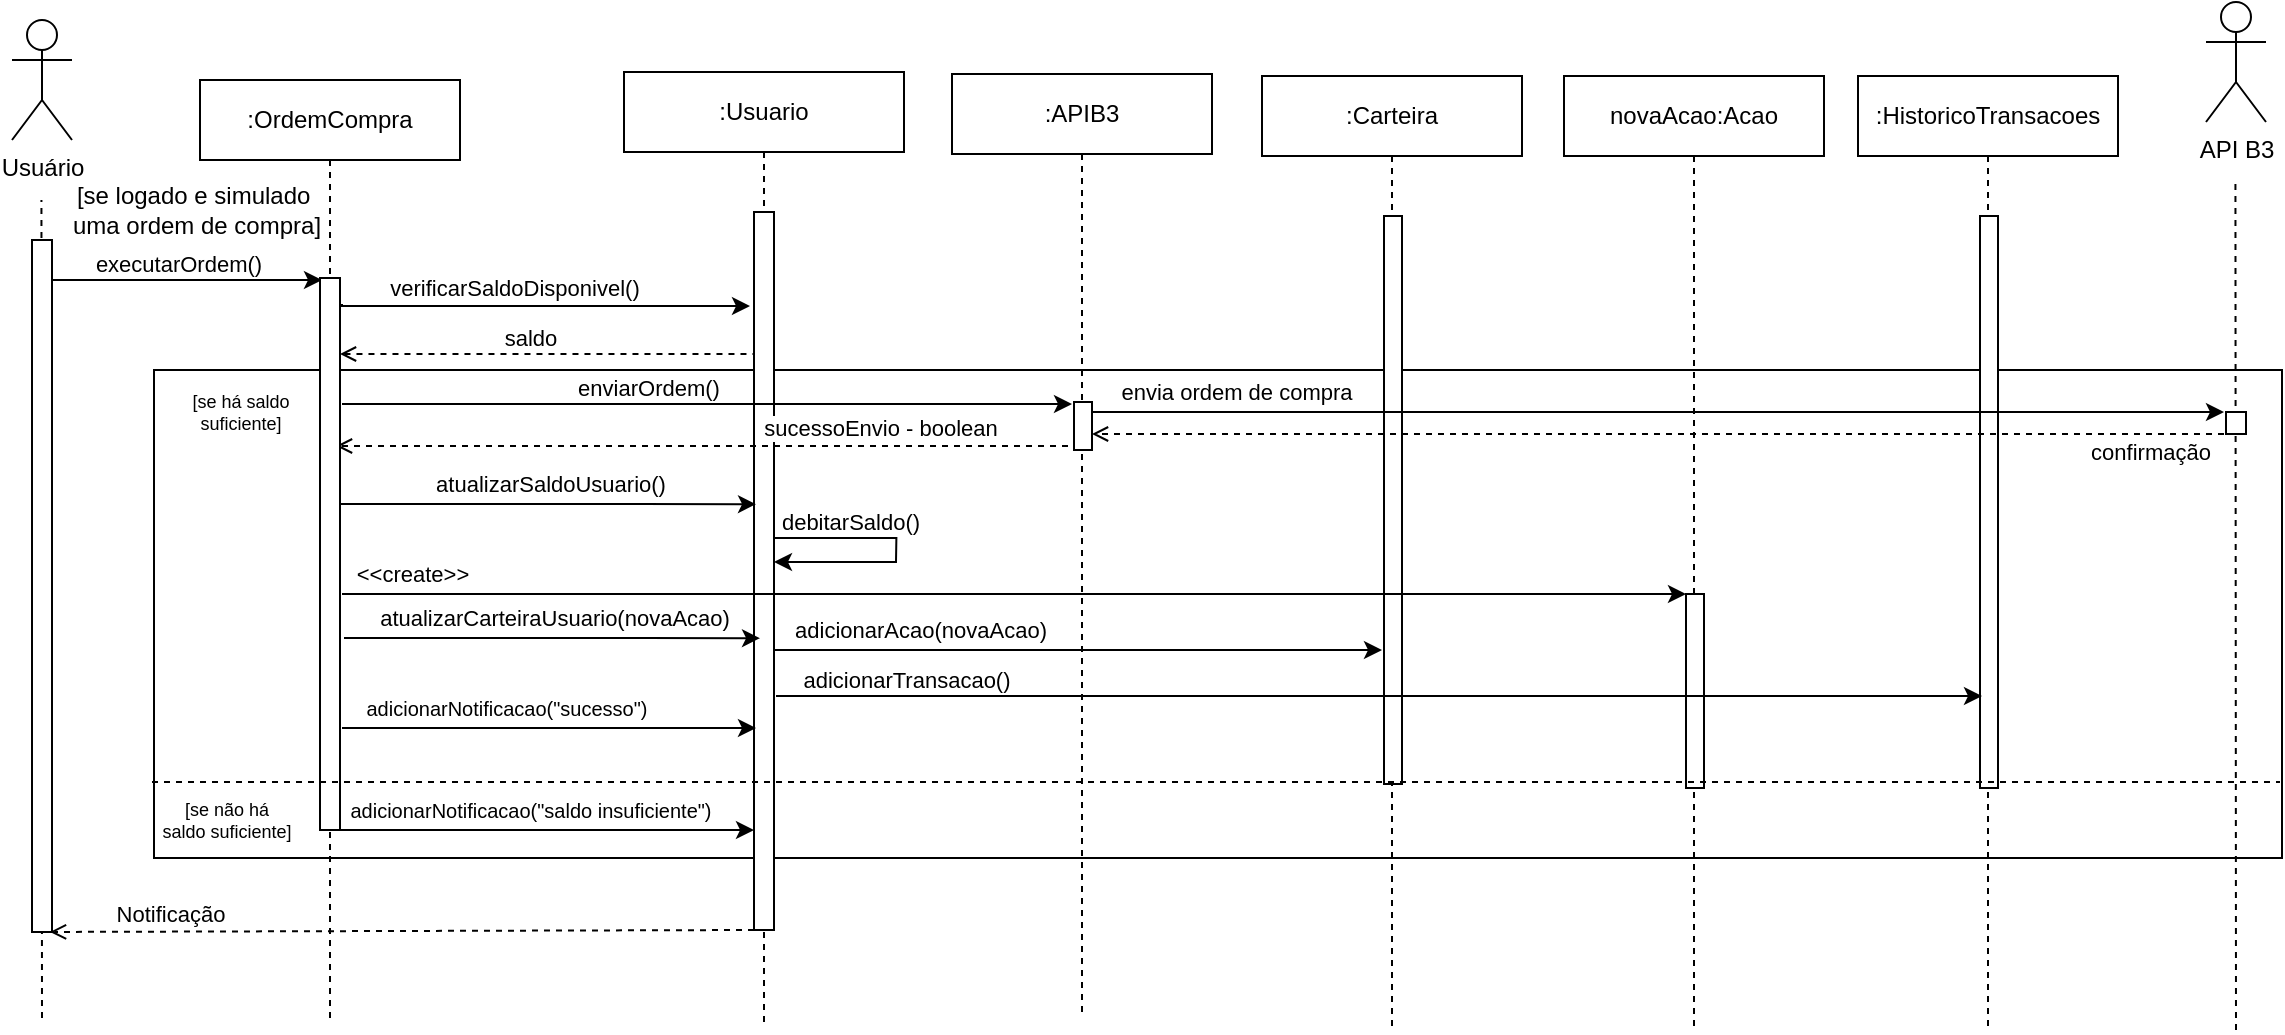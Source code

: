 <mxfile version="24.7.17">
  <diagram name="Page-1" id="2YBvvXClWsGukQMizWep">
    <mxGraphModel dx="1050" dy="629" grid="0" gridSize="10" guides="0" tooltips="1" connect="0" arrows="0" fold="1" page="1" pageScale="1" pageWidth="1100" pageHeight="850" math="0" shadow="0">
      <root>
        <mxCell id="0" />
        <mxCell id="1" parent="0" />
        <mxCell id="Zf_1WE6rsiYR1JzXS_-U-20" value="" style="rounded=0;whiteSpace=wrap;html=1;fillColor=none;" parent="1" vertex="1">
          <mxGeometry x="391" y="245" width="1064" height="244" as="geometry" />
        </mxCell>
        <mxCell id="368ryIqdzKqAlcXKy1S3-1" value="Usuário" style="shape=umlActor;verticalLabelPosition=bottom;verticalAlign=top;html=1;" parent="1" vertex="1">
          <mxGeometry x="320" y="70" width="30" height="60" as="geometry" />
        </mxCell>
        <mxCell id="368ryIqdzKqAlcXKy1S3-3" value="" style="endArrow=none;dashed=1;html=1;rounded=0;" parent="1" edge="1">
          <mxGeometry width="50" height="50" relative="1" as="geometry">
            <mxPoint x="335" y="569" as="sourcePoint" />
            <mxPoint x="334.72" y="160" as="targetPoint" />
          </mxGeometry>
        </mxCell>
        <mxCell id="368ryIqdzKqAlcXKy1S3-13" style="edgeStyle=orthogonalEdgeStyle;rounded=0;orthogonalLoop=1;jettySize=auto;html=1;curved=0;" parent="1" edge="1">
          <mxGeometry relative="1" as="geometry">
            <mxPoint x="340" y="200" as="sourcePoint" />
            <mxPoint x="475" y="200" as="targetPoint" />
            <Array as="points" />
          </mxGeometry>
        </mxCell>
        <mxCell id="368ryIqdzKqAlcXKy1S3-14" value="executarOrdem()" style="edgeLabel;html=1;align=center;verticalAlign=middle;resizable=0;points=[];" parent="368ryIqdzKqAlcXKy1S3-13" vertex="1" connectable="0">
          <mxGeometry x="-0.128" y="1" relative="1" as="geometry">
            <mxPoint x="4" y="-7" as="offset" />
          </mxGeometry>
        </mxCell>
        <mxCell id="368ryIqdzKqAlcXKy1S3-2" value="" style="html=1;points=[[0,0,0,0,5],[0,1,0,0,-5],[1,0,0,0,5],[1,1,0,0,-5]];perimeter=orthogonalPerimeter;outlineConnect=0;targetShapes=umlLifeline;portConstraint=eastwest;newEdgeStyle={&quot;curved&quot;:0,&quot;rounded&quot;:0};" parent="1" vertex="1">
          <mxGeometry x="330" y="180" width="10" height="346" as="geometry" />
        </mxCell>
        <mxCell id="368ryIqdzKqAlcXKy1S3-6" value=":Usuario" style="shape=umlLifeline;perimeter=lifelinePerimeter;whiteSpace=wrap;html=1;container=1;dropTarget=0;collapsible=0;recursiveResize=0;outlineConnect=0;portConstraint=eastwest;newEdgeStyle={&quot;curved&quot;:0,&quot;rounded&quot;:0};" parent="1" vertex="1">
          <mxGeometry x="626" y="96" width="140" height="477" as="geometry" />
        </mxCell>
        <mxCell id="368ryIqdzKqAlcXKy1S3-7" value="" style="html=1;points=[[0,0,0,0,5],[0,1,0,0,-5],[1,0,0,0,5],[1,1,0,0,-5]];perimeter=orthogonalPerimeter;outlineConnect=0;targetShapes=umlLifeline;portConstraint=eastwest;newEdgeStyle={&quot;curved&quot;:0,&quot;rounded&quot;:0};" parent="368ryIqdzKqAlcXKy1S3-6" vertex="1">
          <mxGeometry x="65" y="70" width="10" height="359" as="geometry" />
        </mxCell>
        <mxCell id="368ryIqdzKqAlcXKy1S3-11" value=":APIB3" style="shape=umlLifeline;perimeter=lifelinePerimeter;whiteSpace=wrap;html=1;container=1;dropTarget=0;collapsible=0;recursiveResize=0;outlineConnect=0;portConstraint=eastwest;newEdgeStyle={&quot;curved&quot;:0,&quot;rounded&quot;:0};" parent="1" vertex="1">
          <mxGeometry x="790" y="97" width="130" height="472" as="geometry" />
        </mxCell>
        <mxCell id="368ryIqdzKqAlcXKy1S3-12" value="" style="html=1;points=[[0,0,0,0,5],[0,1,0,0,-5],[1,0,0,0,5],[1,1,0,0,-5]];perimeter=orthogonalPerimeter;outlineConnect=0;targetShapes=umlLifeline;portConstraint=eastwest;newEdgeStyle={&quot;curved&quot;:0,&quot;rounded&quot;:0};" parent="368ryIqdzKqAlcXKy1S3-11" vertex="1">
          <mxGeometry x="61" y="164" width="9" height="24" as="geometry" />
        </mxCell>
        <mxCell id="0rn-FYZJgUnYV7M9HU_Y-5" value="" style="endArrow=open;html=1;rounded=0;dashed=1;startArrow=none;startFill=0;endFill=0;" parent="1" edge="1">
          <mxGeometry width="50" height="50" relative="1" as="geometry">
            <mxPoint x="848" y="283" as="sourcePoint" />
            <mxPoint x="482" y="283.0" as="targetPoint" />
          </mxGeometry>
        </mxCell>
        <mxCell id="0rn-FYZJgUnYV7M9HU_Y-7" value="sucessoEnvio - boolean" style="edgeLabel;html=1;align=center;verticalAlign=middle;resizable=0;points=[];" parent="0rn-FYZJgUnYV7M9HU_Y-5" vertex="1" connectable="0">
          <mxGeometry x="-0.097" y="2" relative="1" as="geometry">
            <mxPoint x="71" y="-11" as="offset" />
          </mxGeometry>
        </mxCell>
        <mxCell id="0rn-FYZJgUnYV7M9HU_Y-8" style="edgeStyle=orthogonalEdgeStyle;rounded=0;orthogonalLoop=1;jettySize=auto;html=1;curved=0;startArrow=none;startFill=0;endArrow=classic;endFill=1;" parent="1" edge="1">
          <mxGeometry relative="1" as="geometry">
            <mxPoint x="485" y="212" as="sourcePoint" />
            <mxPoint x="689" y="213" as="targetPoint" />
            <Array as="points">
              <mxPoint x="485" y="213" />
            </Array>
          </mxGeometry>
        </mxCell>
        <mxCell id="0rn-FYZJgUnYV7M9HU_Y-9" value="verificarSaldoDisponivel()" style="edgeLabel;html=1;align=center;verticalAlign=middle;resizable=0;points=[];" parent="0rn-FYZJgUnYV7M9HU_Y-8" vertex="1" connectable="0">
          <mxGeometry x="-0.386" y="-2" relative="1" as="geometry">
            <mxPoint x="24" y="-11" as="offset" />
          </mxGeometry>
        </mxCell>
        <mxCell id="0rn-FYZJgUnYV7M9HU_Y-22" value="" style="edgeStyle=none;orthogonalLoop=1;jettySize=auto;html=1;rounded=0;dashed=1;startArrow=none;startFill=0;endArrow=open;endFill=0;entryX=0.8;entryY=0.916;entryDx=0;entryDy=0;entryPerimeter=0;" parent="1" edge="1">
          <mxGeometry width="100" relative="1" as="geometry">
            <mxPoint x="691" y="525" as="sourcePoint" />
            <mxPoint x="339" y="525.976" as="targetPoint" />
            <Array as="points" />
          </mxGeometry>
        </mxCell>
        <mxCell id="0rn-FYZJgUnYV7M9HU_Y-23" value="Notificação" style="edgeLabel;html=1;align=center;verticalAlign=middle;resizable=0;points=[];" parent="0rn-FYZJgUnYV7M9HU_Y-22" vertex="1" connectable="0">
          <mxGeometry x="-0.16" y="1" relative="1" as="geometry">
            <mxPoint x="-144" y="-10" as="offset" />
          </mxGeometry>
        </mxCell>
        <mxCell id="0rn-FYZJgUnYV7M9HU_Y-24" value=":OrdemCompra" style="shape=umlLifeline;perimeter=lifelinePerimeter;whiteSpace=wrap;html=1;container=1;dropTarget=0;collapsible=0;recursiveResize=0;outlineConnect=0;portConstraint=eastwest;newEdgeStyle={&quot;curved&quot;:0,&quot;rounded&quot;:0};" parent="1" vertex="1">
          <mxGeometry x="414" y="100" width="130" height="469" as="geometry" />
        </mxCell>
        <mxCell id="0rn-FYZJgUnYV7M9HU_Y-25" value="" style="html=1;points=[[0,0,0,0,5],[0,1,0,0,-5],[1,0,0,0,5],[1,1,0,0,-5]];perimeter=orthogonalPerimeter;outlineConnect=0;targetShapes=umlLifeline;portConstraint=eastwest;newEdgeStyle={&quot;curved&quot;:0,&quot;rounded&quot;:0};" parent="0rn-FYZJgUnYV7M9HU_Y-24" vertex="1">
          <mxGeometry x="60" y="99" width="10" height="276" as="geometry" />
        </mxCell>
        <mxCell id="Dpbqh7HLzEygRbn_yJDt-1" value="" style="edgeStyle=none;orthogonalLoop=1;jettySize=auto;html=1;rounded=0;startArrow=open;startFill=0;endArrow=none;endFill=0;dashed=1;" parent="1" target="368ryIqdzKqAlcXKy1S3-7" edge="1">
          <mxGeometry width="100" relative="1" as="geometry">
            <mxPoint x="484" y="237" as="sourcePoint" />
            <mxPoint x="954.69" y="237.0" as="targetPoint" />
            <Array as="points" />
          </mxGeometry>
        </mxCell>
        <mxCell id="Dpbqh7HLzEygRbn_yJDt-3" value="saldo" style="edgeLabel;html=1;align=center;verticalAlign=middle;resizable=0;points=[];" parent="Dpbqh7HLzEygRbn_yJDt-1" vertex="1" connectable="0">
          <mxGeometry x="-0.084" y="-1" relative="1" as="geometry">
            <mxPoint y="-9" as="offset" />
          </mxGeometry>
        </mxCell>
        <mxCell id="Dpbqh7HLzEygRbn_yJDt-4" value="" style="edgeStyle=none;orthogonalLoop=1;jettySize=auto;html=1;rounded=0;" parent="1" edge="1">
          <mxGeometry width="100" relative="1" as="geometry">
            <mxPoint x="485" y="262" as="sourcePoint" />
            <mxPoint x="850" y="262" as="targetPoint" />
            <Array as="points" />
          </mxGeometry>
        </mxCell>
        <mxCell id="Dpbqh7HLzEygRbn_yJDt-5" value="enviarOrdem()" style="edgeLabel;html=1;align=center;verticalAlign=middle;resizable=0;points=[];" parent="Dpbqh7HLzEygRbn_yJDt-4" vertex="1" connectable="0">
          <mxGeometry x="-0.163" relative="1" as="geometry">
            <mxPoint y="-8" as="offset" />
          </mxGeometry>
        </mxCell>
        <mxCell id="Dpbqh7HLzEygRbn_yJDt-8" value="" style="endArrow=classic;html=1;rounded=0;entryX=0.2;entryY=0.518;entryDx=0;entryDy=0;entryPerimeter=0;" parent="1" edge="1">
          <mxGeometry width="50" height="50" relative="1" as="geometry">
            <mxPoint x="484" y="312" as="sourcePoint" />
            <mxPoint x="692.0" y="312.09" as="targetPoint" />
            <Array as="points">
              <mxPoint x="635" y="312" />
            </Array>
          </mxGeometry>
        </mxCell>
        <mxCell id="Dpbqh7HLzEygRbn_yJDt-9" value="atualizarSaldoUsuario()" style="edgeLabel;html=1;align=center;verticalAlign=middle;resizable=0;points=[];" parent="Dpbqh7HLzEygRbn_yJDt-8" vertex="1" connectable="0">
          <mxGeometry x="0.391" y="2" relative="1" as="geometry">
            <mxPoint x="-40" y="-8" as="offset" />
          </mxGeometry>
        </mxCell>
        <mxCell id="Dpbqh7HLzEygRbn_yJDt-10" value="" style="endArrow=classic;html=1;rounded=0;" parent="1" edge="1">
          <mxGeometry width="50" height="50" relative="1" as="geometry">
            <mxPoint x="701" y="329" as="sourcePoint" />
            <mxPoint x="701" y="341" as="targetPoint" />
            <Array as="points">
              <mxPoint x="762.19" y="329" />
              <mxPoint x="762" y="341" />
              <mxPoint x="730" y="341" />
            </Array>
          </mxGeometry>
        </mxCell>
        <mxCell id="Dpbqh7HLzEygRbn_yJDt-11" value="debitarSaldo()" style="edgeLabel;html=1;align=center;verticalAlign=middle;resizable=0;points=[];" parent="Dpbqh7HLzEygRbn_yJDt-10" vertex="1" connectable="0">
          <mxGeometry x="-0.039" y="2" relative="1" as="geometry">
            <mxPoint x="-25" y="-12" as="offset" />
          </mxGeometry>
        </mxCell>
        <mxCell id="Dpbqh7HLzEygRbn_yJDt-12" value="" style="endArrow=classic;html=1;rounded=0;entryX=0.2;entryY=0.518;entryDx=0;entryDy=0;entryPerimeter=0;" parent="1" edge="1">
          <mxGeometry width="50" height="50" relative="1" as="geometry">
            <mxPoint x="486" y="379" as="sourcePoint" />
            <mxPoint x="694.0" y="379.09" as="targetPoint" />
            <Array as="points">
              <mxPoint x="637" y="379" />
            </Array>
          </mxGeometry>
        </mxCell>
        <mxCell id="Dpbqh7HLzEygRbn_yJDt-13" value="atualizarCarteiraUsuario(novaAcao)" style="edgeLabel;html=1;align=center;verticalAlign=middle;resizable=0;points=[];" parent="Dpbqh7HLzEygRbn_yJDt-12" vertex="1" connectable="0">
          <mxGeometry x="0.391" y="2" relative="1" as="geometry">
            <mxPoint x="-40" y="-8" as="offset" />
          </mxGeometry>
        </mxCell>
        <mxCell id="Dpbqh7HLzEygRbn_yJDt-14" value=":Carteira" style="shape=umlLifeline;perimeter=lifelinePerimeter;whiteSpace=wrap;html=1;container=1;dropTarget=0;collapsible=0;recursiveResize=0;outlineConnect=0;portConstraint=eastwest;newEdgeStyle={&quot;curved&quot;:0,&quot;rounded&quot;:0};" parent="1" vertex="1">
          <mxGeometry x="945" y="98" width="130" height="478" as="geometry" />
        </mxCell>
        <mxCell id="Dpbqh7HLzEygRbn_yJDt-15" value="" style="html=1;points=[[0,0,0,0,5],[0,1,0,0,-5],[1,0,0,0,5],[1,1,0,0,-5]];perimeter=orthogonalPerimeter;outlineConnect=0;targetShapes=umlLifeline;portConstraint=eastwest;newEdgeStyle={&quot;curved&quot;:0,&quot;rounded&quot;:0};" parent="Dpbqh7HLzEygRbn_yJDt-14" vertex="1">
          <mxGeometry x="61" y="70" width="9" height="284" as="geometry" />
        </mxCell>
        <mxCell id="Dpbqh7HLzEygRbn_yJDt-16" value="novaAcao:Acao" style="shape=umlLifeline;perimeter=lifelinePerimeter;whiteSpace=wrap;html=1;container=1;dropTarget=0;collapsible=0;recursiveResize=0;outlineConnect=0;portConstraint=eastwest;newEdgeStyle={&quot;curved&quot;:0,&quot;rounded&quot;:0};" parent="1" vertex="1">
          <mxGeometry x="1096" y="98" width="130" height="478" as="geometry" />
        </mxCell>
        <mxCell id="Dpbqh7HLzEygRbn_yJDt-17" value="" style="html=1;points=[[0,0,0,0,5],[0,1,0,0,-5],[1,0,0,0,5],[1,1,0,0,-5]];perimeter=orthogonalPerimeter;outlineConnect=0;targetShapes=umlLifeline;portConstraint=eastwest;newEdgeStyle={&quot;curved&quot;:0,&quot;rounded&quot;:0};" parent="Dpbqh7HLzEygRbn_yJDt-16" vertex="1">
          <mxGeometry x="61" y="259" width="9" height="97" as="geometry" />
        </mxCell>
        <mxCell id="Dpbqh7HLzEygRbn_yJDt-18" value="" style="endArrow=classic;html=1;rounded=0;" parent="1" edge="1">
          <mxGeometry width="50" height="50" relative="1" as="geometry">
            <mxPoint x="485" y="357" as="sourcePoint" />
            <mxPoint x="1157" y="357" as="targetPoint" />
          </mxGeometry>
        </mxCell>
        <mxCell id="Dpbqh7HLzEygRbn_yJDt-19" value="&amp;lt;&amp;lt;create&amp;gt;&amp;gt;" style="edgeLabel;html=1;align=center;verticalAlign=middle;resizable=0;points=[];" parent="Dpbqh7HLzEygRbn_yJDt-18" vertex="1" connectable="0">
          <mxGeometry x="-0.125" y="1" relative="1" as="geometry">
            <mxPoint x="-259" y="-9" as="offset" />
          </mxGeometry>
        </mxCell>
        <mxCell id="Dpbqh7HLzEygRbn_yJDt-20" value="" style="endArrow=classic;html=1;rounded=0;" parent="1" edge="1">
          <mxGeometry width="50" height="50" relative="1" as="geometry">
            <mxPoint x="701" y="385" as="sourcePoint" />
            <mxPoint x="1005" y="385" as="targetPoint" />
          </mxGeometry>
        </mxCell>
        <mxCell id="Dpbqh7HLzEygRbn_yJDt-21" value="adicionarAcao(novaAcao)" style="edgeLabel;html=1;align=center;verticalAlign=middle;resizable=0;points=[];" parent="Dpbqh7HLzEygRbn_yJDt-20" vertex="1" connectable="0">
          <mxGeometry x="0.326" y="-1" relative="1" as="geometry">
            <mxPoint x="-129" y="-11" as="offset" />
          </mxGeometry>
        </mxCell>
        <mxCell id="Dpbqh7HLzEygRbn_yJDt-22" value=":HistoricoTransacoes" style="shape=umlLifeline;perimeter=lifelinePerimeter;whiteSpace=wrap;html=1;container=1;dropTarget=0;collapsible=0;recursiveResize=0;outlineConnect=0;portConstraint=eastwest;newEdgeStyle={&quot;curved&quot;:0,&quot;rounded&quot;:0};" parent="1" vertex="1">
          <mxGeometry x="1243" y="98" width="130" height="478" as="geometry" />
        </mxCell>
        <mxCell id="Dpbqh7HLzEygRbn_yJDt-23" value="" style="html=1;points=[[0,0,0,0,5],[0,1,0,0,-5],[1,0,0,0,5],[1,1,0,0,-5]];perimeter=orthogonalPerimeter;outlineConnect=0;targetShapes=umlLifeline;portConstraint=eastwest;newEdgeStyle={&quot;curved&quot;:0,&quot;rounded&quot;:0};" parent="Dpbqh7HLzEygRbn_yJDt-22" vertex="1">
          <mxGeometry x="61" y="70" width="9" height="286" as="geometry" />
        </mxCell>
        <mxCell id="Dpbqh7HLzEygRbn_yJDt-24" value="" style="endArrow=classic;html=1;rounded=0;" parent="1" edge="1">
          <mxGeometry width="50" height="50" relative="1" as="geometry">
            <mxPoint x="702" y="408" as="sourcePoint" />
            <mxPoint x="1305" y="408" as="targetPoint" />
          </mxGeometry>
        </mxCell>
        <mxCell id="Dpbqh7HLzEygRbn_yJDt-25" value="adicionarTransacao()" style="edgeLabel;html=1;align=center;verticalAlign=middle;resizable=0;points=[];" parent="Dpbqh7HLzEygRbn_yJDt-24" vertex="1" connectable="0">
          <mxGeometry x="-0.23" y="-1" relative="1" as="geometry">
            <mxPoint x="-167" y="-9" as="offset" />
          </mxGeometry>
        </mxCell>
        <mxCell id="Dpbqh7HLzEygRbn_yJDt-26" value="" style="endArrow=classic;html=1;rounded=0;" parent="1" edge="1">
          <mxGeometry width="50" height="50" relative="1" as="geometry">
            <mxPoint x="485" y="424" as="sourcePoint" />
            <mxPoint x="692" y="424" as="targetPoint" />
          </mxGeometry>
        </mxCell>
        <mxCell id="Dpbqh7HLzEygRbn_yJDt-27" value="adicionarNotificacao(&quot;sucesso&quot;)" style="edgeLabel;html=1;align=center;verticalAlign=middle;resizable=0;points=[];fontSize=10;" parent="Dpbqh7HLzEygRbn_yJDt-26" vertex="1" connectable="0">
          <mxGeometry x="0.329" y="-2" relative="1" as="geometry">
            <mxPoint x="-56" y="-12" as="offset" />
          </mxGeometry>
        </mxCell>
        <mxCell id="Zf_1WE6rsiYR1JzXS_-U-5" value="API B3" style="shape=umlActor;verticalLabelPosition=bottom;verticalAlign=top;html=1;" parent="1" vertex="1">
          <mxGeometry x="1417" y="61" width="30" height="60" as="geometry" />
        </mxCell>
        <mxCell id="Zf_1WE6rsiYR1JzXS_-U-6" value="" style="endArrow=none;dashed=1;html=1;rounded=0;" parent="1" edge="1">
          <mxGeometry width="50" height="50" relative="1" as="geometry">
            <mxPoint x="1432" y="575" as="sourcePoint" />
            <mxPoint x="1431.72" y="151" as="targetPoint" />
          </mxGeometry>
        </mxCell>
        <mxCell id="Zf_1WE6rsiYR1JzXS_-U-7" value="" style="html=1;points=[[0,0,0,0,5],[0,1,0,0,-5],[1,0,0,0,5],[1,1,0,0,-5]];perimeter=orthogonalPerimeter;outlineConnect=0;targetShapes=umlLifeline;portConstraint=eastwest;newEdgeStyle={&quot;curved&quot;:0,&quot;rounded&quot;:0};" parent="1" vertex="1">
          <mxGeometry x="1427" y="266" width="10" height="11" as="geometry" />
        </mxCell>
        <mxCell id="Zf_1WE6rsiYR1JzXS_-U-8" value="" style="edgeStyle=none;orthogonalLoop=1;jettySize=auto;html=1;rounded=0;" parent="1" edge="1">
          <mxGeometry width="100" relative="1" as="geometry">
            <mxPoint x="860" y="266" as="sourcePoint" />
            <mxPoint x="1426" y="266" as="targetPoint" />
            <Array as="points" />
          </mxGeometry>
        </mxCell>
        <mxCell id="Zf_1WE6rsiYR1JzXS_-U-9" value="envia ordem de compra" style="edgeLabel;html=1;align=center;verticalAlign=middle;resizable=0;points=[];" parent="Zf_1WE6rsiYR1JzXS_-U-8" vertex="1" connectable="0">
          <mxGeometry x="-0.163" relative="1" as="geometry">
            <mxPoint x="-165" y="-10" as="offset" />
          </mxGeometry>
        </mxCell>
        <mxCell id="Zf_1WE6rsiYR1JzXS_-U-10" value="" style="endArrow=open;html=1;rounded=0;dashed=1;startArrow=none;startFill=0;endFill=0;" parent="1" target="368ryIqdzKqAlcXKy1S3-12" edge="1">
          <mxGeometry width="50" height="50" relative="1" as="geometry">
            <mxPoint x="1426" y="277" as="sourcePoint" />
            <mxPoint x="1060" y="277.0" as="targetPoint" />
          </mxGeometry>
        </mxCell>
        <mxCell id="Zf_1WE6rsiYR1JzXS_-U-11" value="confirmação" style="edgeLabel;html=1;align=center;verticalAlign=middle;resizable=0;points=[];" parent="Zf_1WE6rsiYR1JzXS_-U-10" vertex="1" connectable="0">
          <mxGeometry x="-0.097" y="2" relative="1" as="geometry">
            <mxPoint x="218" y="7" as="offset" />
          </mxGeometry>
        </mxCell>
        <mxCell id="Zf_1WE6rsiYR1JzXS_-U-12" value="[se há saldo&lt;div&gt;suficiente]&lt;/div&gt;" style="text;html=1;align=center;verticalAlign=middle;resizable=0;points=[];autosize=1;strokeColor=none;fillColor=none;fontSize=9;" parent="1" vertex="1">
          <mxGeometry x="400" y="249" width="67" height="34" as="geometry" />
        </mxCell>
        <mxCell id="Zf_1WE6rsiYR1JzXS_-U-13" value="[se não há&lt;div&gt;saldo suficiente]&lt;/div&gt;" style="text;html=1;align=center;verticalAlign=middle;resizable=0;points=[];autosize=1;strokeColor=none;fillColor=none;fontSize=9;" parent="1" vertex="1">
          <mxGeometry x="385" y="453" width="83" height="34" as="geometry" />
        </mxCell>
        <mxCell id="Zf_1WE6rsiYR1JzXS_-U-15" value="adicionarNotificacao(&quot;saldo insuficiente&quot;)" style="edgeLabel;html=1;align=center;verticalAlign=middle;resizable=0;points=[];fontSize=10;" parent="1" vertex="1" connectable="0">
          <mxGeometry x="579.0" y="465" as="geometry" />
        </mxCell>
        <mxCell id="Zf_1WE6rsiYR1JzXS_-U-17" value="" style="endArrow=none;dashed=1;html=1;rounded=0;" parent="1" edge="1">
          <mxGeometry width="50" height="50" relative="1" as="geometry">
            <mxPoint x="390" y="451" as="sourcePoint" />
            <mxPoint x="1454" y="451" as="targetPoint" />
          </mxGeometry>
        </mxCell>
        <mxCell id="Zf_1WE6rsiYR1JzXS_-U-18" value="" style="endArrow=classic;html=1;rounded=0;" parent="1" edge="1">
          <mxGeometry width="50" height="50" relative="1" as="geometry">
            <mxPoint x="484" y="475" as="sourcePoint" />
            <mxPoint x="691" y="475" as="targetPoint" />
          </mxGeometry>
        </mxCell>
        <mxCell id="RBlVJ3rrA-hdTk1h2tfG-1" value="[se logado e simulado&amp;nbsp;&lt;div&gt;uma ordem de compra]&lt;/div&gt;" style="text;html=1;align=center;verticalAlign=middle;resizable=0;points=[];autosize=1;strokeColor=none;fillColor=none;" vertex="1" parent="1">
          <mxGeometry x="341" y="144" width="142" height="41" as="geometry" />
        </mxCell>
      </root>
    </mxGraphModel>
  </diagram>
</mxfile>
